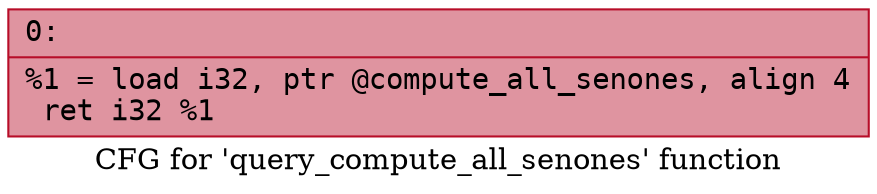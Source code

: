 digraph "CFG for 'query_compute_all_senones' function" {
	label="CFG for 'query_compute_all_senones' function";

	Node0x6000031fa5d0 [shape=record,color="#b70d28ff", style=filled, fillcolor="#b70d2870" fontname="Courier",label="{0:\l|  %1 = load i32, ptr @compute_all_senones, align 4\l  ret i32 %1\l}"];
}
